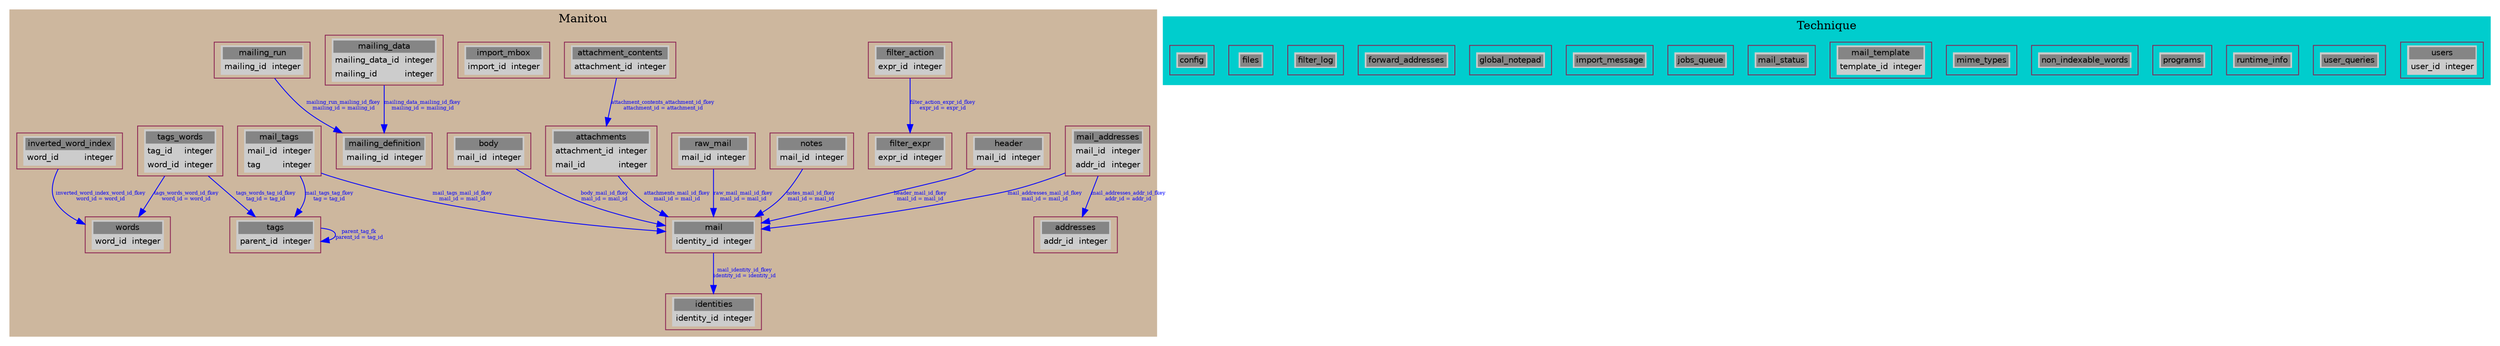 digraph "manitou" {
  subgraph "cluster_Manitou" {
    node [shape=plaintext];
    label="Manitou";
    style=filled;
    color="bisque3";
    "addresses" [fontname="Helvetica" color="violetred4" peripheries="1"  fontsize="10" label=<<TABLE BORDER="0" bgcolor="grey80"><TR><TD COLSPAN="2" bgcolor="grey52">addresses</TD></TR><TR><TD align="left">addr_id</TD><TD align="right">integer</TD></TR></TABLE>>];
    "attachment_contents" [fontname="Helvetica" color="violetred4" peripheries="1"  fontsize="10" label=<<TABLE BORDER="0" bgcolor="grey80"><TR><TD COLSPAN="2" bgcolor="grey52">attachment_contents</TD></TR><TR><TD align="left">attachment_id</TD><TD align="right">integer</TD></TR></TABLE>>];
    "attachments" [fontname="Helvetica" color="violetred4" peripheries="1"  fontsize="10" label=<<TABLE BORDER="0" bgcolor="grey80"><TR><TD COLSPAN="2" bgcolor="grey52">attachments</TD></TR><TR><TD align="left">attachment_id</TD><TD align="right">integer</TD></TR><TR><TD align="left">mail_id</TD><TD align="right">integer</TD></TR></TABLE>>];
    "body" [fontname="Helvetica" color="violetred4" peripheries="1"  fontsize="10" label=<<TABLE BORDER="0" bgcolor="grey80"><TR><TD COLSPAN="2" bgcolor="grey52">body</TD></TR><TR><TD align="left">mail_id</TD><TD align="right">integer</TD></TR></TABLE>>];
    "filter_action" [fontname="Helvetica" color="violetred4" peripheries="1"  fontsize="10" label=<<TABLE BORDER="0" bgcolor="grey80"><TR><TD COLSPAN="2" bgcolor="grey52">filter_action</TD></TR><TR><TD align="left">expr_id</TD><TD align="right">integer</TD></TR></TABLE>>];
    "filter_expr" [fontname="Helvetica" color="violetred4" peripheries="1"  fontsize="10" label=<<TABLE BORDER="0" bgcolor="grey80"><TR><TD COLSPAN="2" bgcolor="grey52">filter_expr</TD></TR><TR><TD align="left">expr_id</TD><TD align="right">integer</TD></TR></TABLE>>];
    "header" [fontname="Helvetica" color="violetred4" peripheries="1"  fontsize="10" label=<<TABLE BORDER="0" bgcolor="grey80"><TR><TD COLSPAN="2" bgcolor="grey52">header</TD></TR><TR><TD align="left">mail_id</TD><TD align="right">integer</TD></TR></TABLE>>];
    "identities" [fontname="Helvetica" color="violetred4" peripheries="1"  fontsize="10" label=<<TABLE BORDER="0" bgcolor="grey80"><TR><TD COLSPAN="2" bgcolor="grey52">identities</TD></TR><TR><TD align="left">identity_id</TD><TD align="right">integer</TD></TR></TABLE>>];
    "import_mbox" [fontname="Helvetica" color="violetred4" peripheries="1"  fontsize="10" label=<<TABLE BORDER="0" bgcolor="grey80"><TR><TD COLSPAN="2" bgcolor="grey52">import_mbox</TD></TR><TR><TD align="left">import_id</TD><TD align="right">integer</TD></TR></TABLE>>];
    "inverted_word_index" [fontname="Helvetica" color="violetred4" peripheries="1"  fontsize="10" label=<<TABLE BORDER="0" bgcolor="grey80"><TR><TD COLSPAN="2" bgcolor="grey52">inverted_word_index</TD></TR><TR><TD align="left">word_id</TD><TD align="right">integer</TD></TR></TABLE>>];
    "mail" [fontname="Helvetica" color="violetred4" peripheries="1"  fontsize="10" label=<<TABLE BORDER="0" bgcolor="grey80"><TR><TD COLSPAN="2" bgcolor="grey52">mail</TD></TR><TR><TD align="left">identity_id</TD><TD align="right">integer</TD></TR></TABLE>>];
    "mail_addresses" [fontname="Helvetica" color="violetred4" peripheries="1"  fontsize="10" label=<<TABLE BORDER="0" bgcolor="grey80"><TR><TD COLSPAN="2" bgcolor="grey52">mail_addresses</TD></TR><TR><TD align="left">mail_id</TD><TD align="right">integer</TD></TR><TR><TD align="left">addr_id</TD><TD align="right">integer</TD></TR></TABLE>>];
    "mail_tags" [fontname="Helvetica" color="violetred4" peripheries="1"  fontsize="10" label=<<TABLE BORDER="0" bgcolor="grey80"><TR><TD COLSPAN="2" bgcolor="grey52">mail_tags</TD></TR><TR><TD align="left">mail_id</TD><TD align="right">integer</TD></TR><TR><TD align="left">tag</TD><TD align="right">integer</TD></TR></TABLE>>];
    "mailing_data" [fontname="Helvetica" color="violetred4" peripheries="1"  fontsize="10" label=<<TABLE BORDER="0" bgcolor="grey80"><TR><TD COLSPAN="2" bgcolor="grey52">mailing_data</TD></TR><TR><TD align="left">mailing_data_id</TD><TD align="right">integer</TD></TR><TR><TD align="left">mailing_id</TD><TD align="right">integer</TD></TR></TABLE>>];
    "mailing_definition" [fontname="Helvetica" color="violetred4" peripheries="1"  fontsize="10" label=<<TABLE BORDER="0" bgcolor="grey80"><TR><TD COLSPAN="2" bgcolor="grey52">mailing_definition</TD></TR><TR><TD align="left">mailing_id</TD><TD align="right">integer</TD></TR></TABLE>>];
    "mailing_run" [fontname="Helvetica" color="violetred4" peripheries="1"  fontsize="10" label=<<TABLE BORDER="0" bgcolor="grey80"><TR><TD COLSPAN="2" bgcolor="grey52">mailing_run</TD></TR><TR><TD align="left">mailing_id</TD><TD align="right">integer</TD></TR></TABLE>>];
    "notes" [fontname="Helvetica" color="violetred4" peripheries="1"  fontsize="10" label=<<TABLE BORDER="0" bgcolor="grey80"><TR><TD COLSPAN="2" bgcolor="grey52">notes</TD></TR><TR><TD align="left">mail_id</TD><TD align="right">integer</TD></TR></TABLE>>];
    "raw_mail" [fontname="Helvetica" color="violetred4" peripheries="1"  fontsize="10" label=<<TABLE BORDER="0" bgcolor="grey80"><TR><TD COLSPAN="2" bgcolor="grey52">raw_mail</TD></TR><TR><TD align="left">mail_id</TD><TD align="right">integer</TD></TR></TABLE>>];
    "tags" [fontname="Helvetica" color="violetred4" peripheries="1"  fontsize="10" label=<<TABLE BORDER="0" bgcolor="grey80"><TR><TD COLSPAN="2" bgcolor="grey52">tags</TD></TR><TR><TD align="left">parent_id</TD><TD align="right">integer</TD></TR></TABLE>>];
    "tags_words" [fontname="Helvetica" color="violetred4" peripheries="1"  fontsize="10" label=<<TABLE BORDER="0" bgcolor="grey80"><TR><TD COLSPAN="2" bgcolor="grey52">tags_words</TD></TR><TR><TD align="left">tag_id</TD><TD align="right">integer</TD></TR><TR><TD align="left">word_id</TD><TD align="right">integer</TD></TR></TABLE>>];
    "words" [fontname="Helvetica" color="violetred4" peripheries="1"  fontsize="10" label=<<TABLE BORDER="0" bgcolor="grey80"><TR><TD COLSPAN="2" bgcolor="grey52">words</TD></TR><TR><TD align="left">word_id</TD><TD align="right">integer</TD></TR></TABLE>>];
  }
  subgraph "cluster_Technique" {
    node [shape=plaintext];
    label="Technique";
    style=filled;
    color="cyan3";
    "users" [fontname="Helvetica" color="violetred4" peripheries="1"  fontsize="10" label=<<TABLE BORDER="0" bgcolor="grey80"><TR><TD COLSPAN="2" bgcolor="grey52">users</TD></TR><TR><TD align="left">user_id</TD><TD align="right">integer</TD></TR></TABLE>>];
    "user_queries" [fontname="Helvetica" color="violetred4" peripheries="1"  fontsize="10" label=<<TABLE BORDER="0" bgcolor="grey80"><TR><TD COLSPAN="2" bgcolor="grey52">user_queries</TD></TR></TABLE>>];
    "runtime_info" [fontname="Helvetica" color="violetred4" peripheries="1"  fontsize="10" label=<<TABLE BORDER="0" bgcolor="grey80"><TR><TD COLSPAN="2" bgcolor="grey52">runtime_info</TD></TR></TABLE>>];
    "programs" [fontname="Helvetica" color="violetred4" peripheries="1"  fontsize="10" label=<<TABLE BORDER="0" bgcolor="grey80"><TR><TD COLSPAN="2" bgcolor="grey52">programs</TD></TR></TABLE>>];
    "non_indexable_words" [fontname="Helvetica" color="violetred4" peripheries="1"  fontsize="10" label=<<TABLE BORDER="0" bgcolor="grey80"><TR><TD COLSPAN="2" bgcolor="grey52">non_indexable_words</TD></TR></TABLE>>];
    "mime_types" [fontname="Helvetica" color="violetred4" peripheries="1"  fontsize="10" label=<<TABLE BORDER="0" bgcolor="grey80"><TR><TD COLSPAN="2" bgcolor="grey52">mime_types</TD></TR></TABLE>>];
    "mail_template" [fontname="Helvetica" color="violetred4" peripheries="1"  fontsize="10" label=<<TABLE BORDER="0" bgcolor="grey80"><TR><TD COLSPAN="2" bgcolor="grey52">mail_template</TD></TR><TR><TD align="left">template_id</TD><TD align="right">integer</TD></TR></TABLE>>];
    "mail_status" [fontname="Helvetica" color="violetred4" peripheries="1"  fontsize="10" label=<<TABLE BORDER="0" bgcolor="grey80"><TR><TD COLSPAN="2" bgcolor="grey52">mail_status</TD></TR></TABLE>>];
    "jobs_queue" [fontname="Helvetica" color="violetred4" peripheries="1"  fontsize="10" label=<<TABLE BORDER="0" bgcolor="grey80"><TR><TD COLSPAN="2" bgcolor="grey52">jobs_queue</TD></TR></TABLE>>];
    "import_message" [fontname="Helvetica" color="violetred4" peripheries="1"  fontsize="10" label=<<TABLE BORDER="0" bgcolor="grey80"><TR><TD COLSPAN="2" bgcolor="grey52">import_message</TD></TR></TABLE>>];
    "global_notepad" [fontname="Helvetica" color="violetred4" peripheries="1"  fontsize="10" label=<<TABLE BORDER="0" bgcolor="grey80"><TR><TD COLSPAN="2" bgcolor="grey52">global_notepad</TD></TR></TABLE>>];
    "forward_addresses" [fontname="Helvetica" color="violetred4" peripheries="1"  fontsize="10" label=<<TABLE BORDER="0" bgcolor="grey80"><TR><TD COLSPAN="2" bgcolor="grey52">forward_addresses</TD></TR></TABLE>>];
    "filter_log" [fontname="Helvetica" color="violetred4" peripheries="1"  fontsize="10" label=<<TABLE BORDER="0" bgcolor="grey80"><TR><TD COLSPAN="2" bgcolor="grey52">filter_log</TD></TR></TABLE>>];
    "files" [fontname="Helvetica" color="violetred4" peripheries="1"  fontsize="10" label=<<TABLE BORDER="0" bgcolor="grey80"><TR><TD COLSPAN="2" bgcolor="grey52">files</TD></TR></TABLE>>];
    "config" [fontname="Helvetica" color="violetred4" peripheries="1"  fontsize="10" label=<<TABLE BORDER="0" bgcolor="grey80"><TR><TD COLSPAN="2" bgcolor="grey52">config</TD></TR></TABLE>>];
  }



  "attachment_contents" -> "attachments" [color="blue" fontsize="6" labelcolor="blue" fontcolor="blue" arrowhead="normal"   label="attachment_contents_attachment_id_fkey\nattachment_id = attachment_id"]


  "attachments" -> "mail" [color="blue" fontsize="6" labelcolor="blue" fontcolor="blue" arrowhead="normal"   label="attachments_mail_id_fkey\nmail_id = mail_id"]


  "body" -> "mail" [color="blue" fontsize="6" labelcolor="blue" fontcolor="blue" arrowhead="normal"   label="body_mail_id_fkey\nmail_id = mail_id"]






  "filter_action" -> "filter_expr" [color="blue" fontsize="6" labelcolor="blue" fontcolor="blue" arrowhead="normal"   label="filter_action_expr_id_fkey\nexpr_id = expr_id"]










  "header" -> "mail" [color="blue" fontsize="6" labelcolor="blue" fontcolor="blue" arrowhead="normal"   label="header_mail_id_fkey\nmail_id = mail_id"]








  "inverted_word_index" -> "words" [color="blue" fontsize="6" labelcolor="blue" fontcolor="blue" arrowhead="normal"   label="inverted_word_index_word_id_fkey\nword_id = word_id"]




  "mail" -> "identities" [color="blue" fontsize="6" labelcolor="blue" fontcolor="blue" arrowhead="normal"   label="mail_identity_id_fkey\nidentity_id = identity_id"]


  "mail_addresses" -> "addresses" [color="blue" fontsize="6" labelcolor="blue" fontcolor="blue" arrowhead="normal"   label="mail_addresses_addr_id_fkey\naddr_id = addr_id"]
  "mail_addresses" -> "mail" [color="blue" fontsize="6" labelcolor="blue" fontcolor="blue" arrowhead="normal"   label="mail_addresses_mail_id_fkey\nmail_id = mail_id"]




  "mail_tags" -> "mail" [color="blue" fontsize="6" labelcolor="blue" fontcolor="blue" arrowhead="normal"   label="mail_tags_mail_id_fkey\nmail_id = mail_id"]
  "mail_tags" -> "tags" [color="blue" fontsize="6" labelcolor="blue" fontcolor="blue" arrowhead="normal"   label="mail_tags_tag_fkey\ntag = tag_id"]




  "mailing_data" -> "mailing_definition" [color="blue" fontsize="6" labelcolor="blue" fontcolor="blue" arrowhead="normal"   label="mailing_data_mailing_id_fkey\nmailing_id = mailing_id"]




  "mailing_run" -> "mailing_definition" [color="blue" fontsize="6" labelcolor="blue" fontcolor="blue" arrowhead="normal"   label="mailing_run_mailing_id_fkey\nmailing_id = mailing_id"]






  "notes" -> "mail" [color="blue" fontsize="6" labelcolor="blue" fontcolor="blue" arrowhead="normal"   label="notes_mail_id_fkey\nmail_id = mail_id"]




  "raw_mail" -> "mail" [color="blue" fontsize="6" labelcolor="blue" fontcolor="blue" arrowhead="normal"   label="raw_mail_mail_id_fkey\nmail_id = mail_id"]




  "tags" -> "tags" [color="blue" fontsize="6" labelcolor="blue" fontcolor="blue" arrowhead="normal"   label="parent_tag_fk\nparent_id = tag_id"]


  "tags_words" -> "tags" [color="blue" fontsize="6" labelcolor="blue" fontcolor="blue" arrowhead="normal"   label="tags_words_tag_id_fkey\ntag_id = tag_id"]
  "tags_words" -> "words" [color="blue" fontsize="6" labelcolor="blue" fontcolor="blue" arrowhead="normal"   label="tags_words_word_id_fkey\nword_id = word_id"]







}
